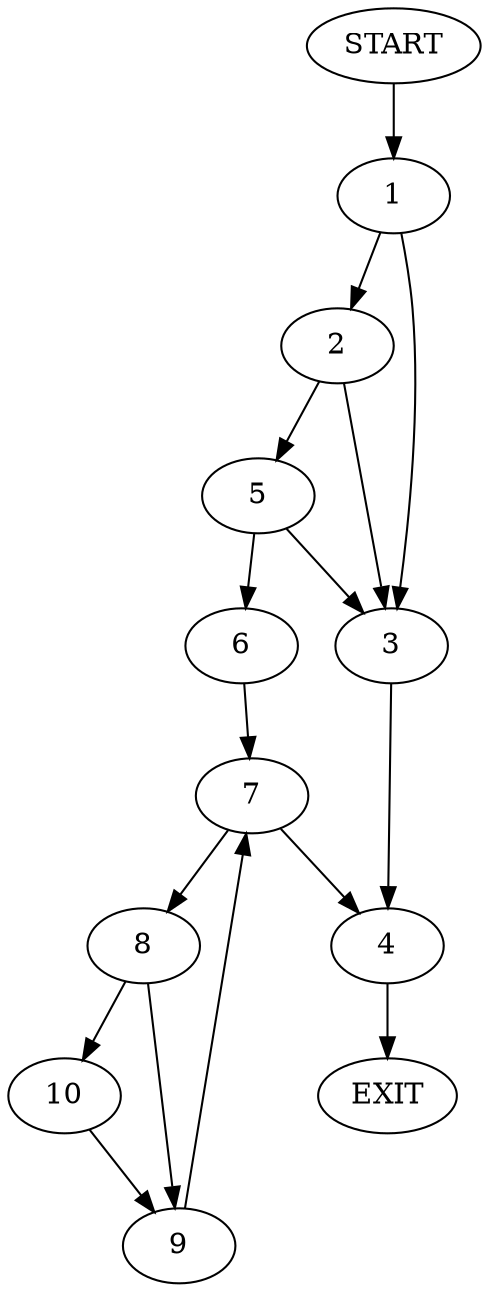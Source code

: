 digraph {
0 [label="START"]
11 [label="EXIT"]
0 -> 1
1 -> 2
1 -> 3
3 -> 4
2 -> 3
2 -> 5
5 -> 6
5 -> 3
6 -> 7
4 -> 11
7 -> 4
7 -> 8
8 -> 9
8 -> 10
10 -> 9
9 -> 7
}
